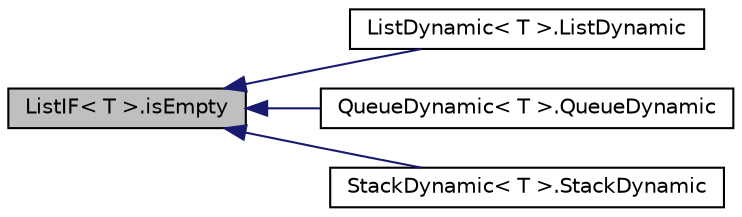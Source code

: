 digraph G
{
  edge [fontname="Helvetica",fontsize="10",labelfontname="Helvetica",labelfontsize="10"];
  node [fontname="Helvetica",fontsize="10",shape=record];
  rankdir="LR";
  Node1 [label="ListIF\< T \>.isEmpty",height=0.2,width=0.4,color="black", fillcolor="grey75", style="filled" fontcolor="black"];
  Node1 -> Node2 [dir="back",color="midnightblue",fontsize="10",style="solid",fontname="Helvetica"];
  Node2 [label="ListDynamic\< T \>.ListDynamic",height=0.2,width=0.4,color="black", fillcolor="white", style="filled",URL="$d0/def/classListDynamic_3_01T_01_4.html#a1812462228222a3a63b8d5601765e492"];
  Node1 -> Node3 [dir="back",color="midnightblue",fontsize="10",style="solid",fontname="Helvetica"];
  Node3 [label="QueueDynamic\< T \>.QueueDynamic",height=0.2,width=0.4,color="black", fillcolor="white", style="filled",URL="$d6/d53/classQueueDynamic_3_01T_01_4.html#a9e8083bb5b43fd6772637c8811baeb11"];
  Node1 -> Node4 [dir="back",color="midnightblue",fontsize="10",style="solid",fontname="Helvetica"];
  Node4 [label="StackDynamic\< T \>.StackDynamic",height=0.2,width=0.4,color="black", fillcolor="white", style="filled",URL="$d1/d1a/classStackDynamic_3_01T_01_4.html#a2c4180d38cdc56e25aaabdfb24477288"];
}
